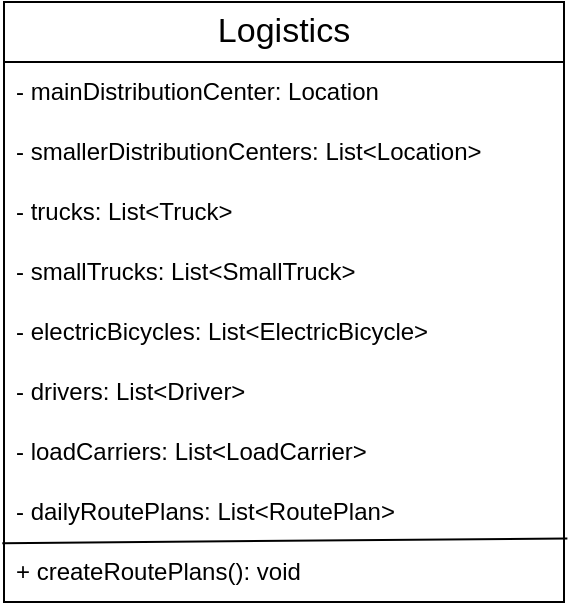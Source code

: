 <mxfile version="21.2.7" type="github">
  <diagram name="Page-1" id="DtZobY2X2sVVsuLWlbr4">
    <mxGraphModel dx="1050" dy="573" grid="1" gridSize="10" guides="1" tooltips="1" connect="1" arrows="1" fold="1" page="1" pageScale="1" pageWidth="827" pageHeight="1169" math="0" shadow="0">
      <root>
        <mxCell id="0" />
        <mxCell id="1" parent="0" />
        <mxCell id="oAflUMoIZbmMvB4QjSwX-1" value="&lt;font style=&quot;font-size: 17px;&quot;&gt;Logistics&lt;/font&gt;" style="swimlane;fontStyle=0;childLayout=stackLayout;horizontal=1;startSize=30;horizontalStack=0;resizeParent=1;resizeParentMax=0;resizeLast=0;collapsible=1;marginBottom=0;whiteSpace=wrap;html=1;rounded=0;flipH=0;flipV=0;" vertex="1" parent="1">
          <mxGeometry x="350" y="40" width="280" height="300" as="geometry">
            <mxRectangle x="350" y="40" width="110" height="30" as="alternateBounds" />
          </mxGeometry>
        </mxCell>
        <mxCell id="oAflUMoIZbmMvB4QjSwX-2" value="- mainDistributionCenter: Location" style="text;strokeColor=none;fillColor=none;align=left;verticalAlign=middle;spacingLeft=4;spacingRight=4;overflow=hidden;points=[[0,0.5],[1,0.5]];portConstraint=eastwest;rotatable=0;whiteSpace=wrap;html=1;" vertex="1" parent="oAflUMoIZbmMvB4QjSwX-1">
          <mxGeometry y="30" width="280" height="30" as="geometry" />
        </mxCell>
        <mxCell id="oAflUMoIZbmMvB4QjSwX-3" value="- smallerDistributionCenters: List&amp;lt;Location&amp;gt;" style="text;strokeColor=none;fillColor=none;align=left;verticalAlign=middle;spacingLeft=4;spacingRight=4;overflow=hidden;points=[[0,0.5],[1,0.5]];portConstraint=eastwest;rotatable=0;whiteSpace=wrap;html=1;" vertex="1" parent="oAflUMoIZbmMvB4QjSwX-1">
          <mxGeometry y="60" width="280" height="30" as="geometry" />
        </mxCell>
        <mxCell id="oAflUMoIZbmMvB4QjSwX-5" value="- trucks: List&amp;lt;Truck&amp;gt;" style="text;strokeColor=none;fillColor=none;align=left;verticalAlign=middle;spacingLeft=4;spacingRight=4;overflow=hidden;points=[[0,0.5],[1,0.5]];portConstraint=eastwest;rotatable=0;whiteSpace=wrap;html=1;" vertex="1" parent="oAflUMoIZbmMvB4QjSwX-1">
          <mxGeometry y="90" width="280" height="30" as="geometry" />
        </mxCell>
        <mxCell id="oAflUMoIZbmMvB4QjSwX-4" value="- smallTrucks: List&amp;lt;SmallTruck&amp;gt;" style="text;strokeColor=none;fillColor=none;align=left;verticalAlign=middle;spacingLeft=4;spacingRight=4;overflow=hidden;points=[[0,0.5],[1,0.5]];portConstraint=eastwest;rotatable=0;whiteSpace=wrap;html=1;" vertex="1" parent="oAflUMoIZbmMvB4QjSwX-1">
          <mxGeometry y="120" width="280" height="30" as="geometry" />
        </mxCell>
        <mxCell id="oAflUMoIZbmMvB4QjSwX-6" value="- electricBicycles: List&amp;lt;ElectricBicycle&amp;gt;" style="text;strokeColor=none;fillColor=none;align=left;verticalAlign=middle;spacingLeft=4;spacingRight=4;overflow=hidden;points=[[0,0.5],[1,0.5]];portConstraint=eastwest;rotatable=0;whiteSpace=wrap;html=1;" vertex="1" parent="oAflUMoIZbmMvB4QjSwX-1">
          <mxGeometry y="150" width="280" height="30" as="geometry" />
        </mxCell>
        <mxCell id="oAflUMoIZbmMvB4QjSwX-7" value="- drivers: List&amp;lt;Driver&amp;gt;" style="text;strokeColor=none;fillColor=none;align=left;verticalAlign=middle;spacingLeft=4;spacingRight=4;overflow=hidden;points=[[0,0.5],[1,0.5]];portConstraint=eastwest;rotatable=0;whiteSpace=wrap;html=1;" vertex="1" parent="oAflUMoIZbmMvB4QjSwX-1">
          <mxGeometry y="180" width="280" height="30" as="geometry" />
        </mxCell>
        <mxCell id="oAflUMoIZbmMvB4QjSwX-8" value="- loadCarriers: List&amp;lt;LoadCarrier&amp;gt;" style="text;strokeColor=none;fillColor=none;align=left;verticalAlign=middle;spacingLeft=4;spacingRight=4;overflow=hidden;points=[[0,0.5],[1,0.5]];portConstraint=eastwest;rotatable=0;whiteSpace=wrap;html=1;" vertex="1" parent="oAflUMoIZbmMvB4QjSwX-1">
          <mxGeometry y="210" width="280" height="30" as="geometry" />
        </mxCell>
        <mxCell id="oAflUMoIZbmMvB4QjSwX-9" value="- dailyRoutePlans: List&amp;lt;RoutePlan&amp;gt;" style="text;strokeColor=none;fillColor=none;align=left;verticalAlign=middle;spacingLeft=4;spacingRight=4;overflow=hidden;points=[[0,0.5],[1,0.5]];portConstraint=eastwest;rotatable=0;whiteSpace=wrap;html=1;" vertex="1" parent="oAflUMoIZbmMvB4QjSwX-1">
          <mxGeometry y="240" width="280" height="30" as="geometry" />
        </mxCell>
        <mxCell id="oAflUMoIZbmMvB4QjSwX-16" value="+ createRoutePlans(): void&amp;nbsp;" style="text;strokeColor=none;fillColor=none;align=left;verticalAlign=middle;spacingLeft=4;spacingRight=4;overflow=hidden;points=[[0,0.5],[1,0.5]];portConstraint=eastwest;rotatable=0;whiteSpace=wrap;html=1;horizontal=1;" vertex="1" parent="oAflUMoIZbmMvB4QjSwX-1">
          <mxGeometry y="270" width="280" height="30" as="geometry" />
        </mxCell>
        <mxCell id="oAflUMoIZbmMvB4QjSwX-23" value="" style="endArrow=none;html=1;rounded=0;exitX=-0.003;exitY=0.02;exitDx=0;exitDy=0;exitPerimeter=0;entryX=1.006;entryY=-0.06;entryDx=0;entryDy=0;entryPerimeter=0;" edge="1" parent="oAflUMoIZbmMvB4QjSwX-1" source="oAflUMoIZbmMvB4QjSwX-16" target="oAflUMoIZbmMvB4QjSwX-16">
          <mxGeometry width="50" height="50" relative="1" as="geometry">
            <mxPoint x="50" y="270" as="sourcePoint" />
            <mxPoint x="100" y="220" as="targetPoint" />
          </mxGeometry>
        </mxCell>
      </root>
    </mxGraphModel>
  </diagram>
</mxfile>
